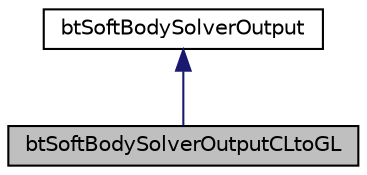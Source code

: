 digraph "btSoftBodySolverOutputCLtoGL"
{
  edge [fontname="Helvetica",fontsize="10",labelfontname="Helvetica",labelfontsize="10"];
  node [fontname="Helvetica",fontsize="10",shape=record];
  Node1 [label="btSoftBodySolverOutputCLtoGL",height=0.2,width=0.4,color="black", fillcolor="grey75", style="filled", fontcolor="black"];
  Node2 -> Node1 [dir="back",color="midnightblue",fontsize="10",style="solid"];
  Node2 [label="btSoftBodySolverOutput",height=0.2,width=0.4,color="black", fillcolor="white", style="filled",URL="$classbt_soft_body_solver_output.html"];
}
